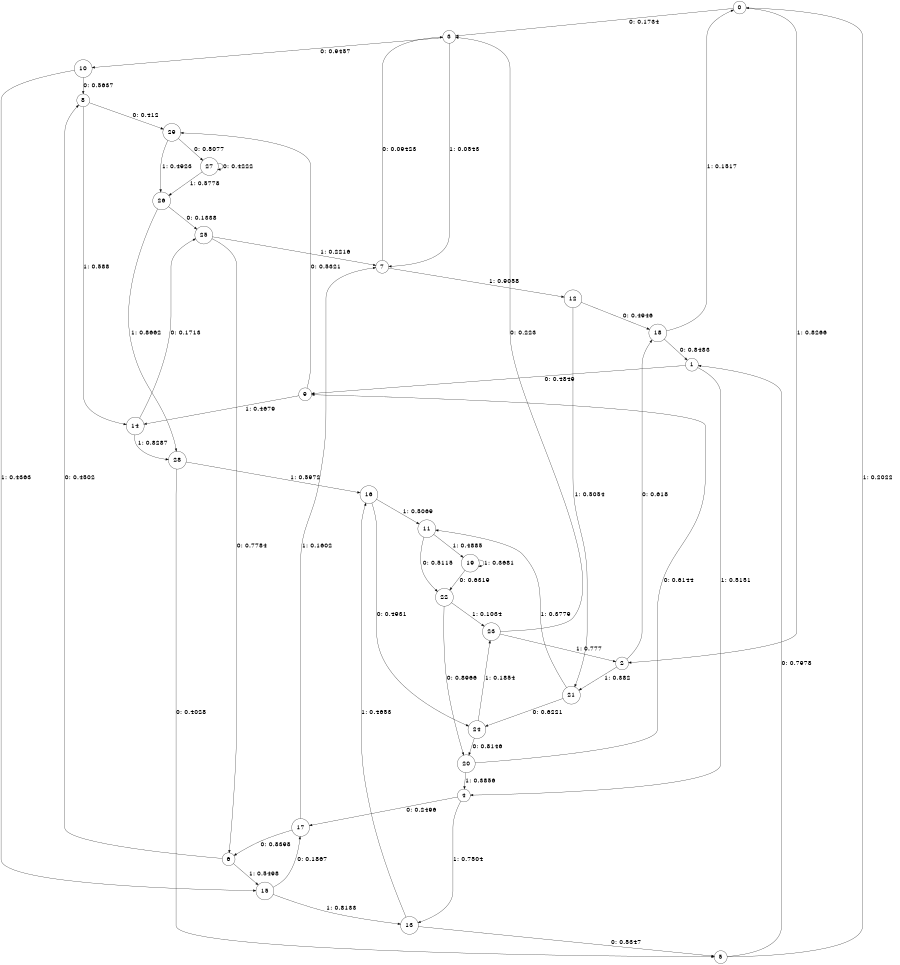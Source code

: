 digraph "ch5randomL5" {
size = "6,8.5";
ratio = "fill";
node [shape = circle];
node [fontsize = 24];
edge [fontsize = 24];
0 -> 3 [label = "0: 0.1734   "];
0 -> 2 [label = "1: 0.8266   "];
1 -> 9 [label = "0: 0.4849   "];
1 -> 4 [label = "1: 0.5151   "];
2 -> 18 [label = "0: 0.618    "];
2 -> 21 [label = "1: 0.382    "];
3 -> 10 [label = "0: 0.9457   "];
3 -> 7 [label = "1: 0.0543   "];
4 -> 17 [label = "0: 0.2496   "];
4 -> 13 [label = "1: 0.7504   "];
5 -> 1 [label = "0: 0.7978   "];
5 -> 0 [label = "1: 0.2022   "];
6 -> 8 [label = "0: 0.4502   "];
6 -> 15 [label = "1: 0.5498   "];
7 -> 3 [label = "0: 0.09423  "];
7 -> 12 [label = "1: 0.9058   "];
8 -> 29 [label = "0: 0.412    "];
8 -> 14 [label = "1: 0.588    "];
9 -> 29 [label = "0: 0.5321   "];
9 -> 14 [label = "1: 0.4679   "];
10 -> 8 [label = "0: 0.5637   "];
10 -> 15 [label = "1: 0.4363   "];
11 -> 22 [label = "0: 0.5115   "];
11 -> 19 [label = "1: 0.4885   "];
12 -> 18 [label = "0: 0.4946   "];
12 -> 21 [label = "1: 0.5054   "];
13 -> 5 [label = "0: 0.5347   "];
13 -> 16 [label = "1: 0.4653   "];
14 -> 25 [label = "0: 0.1713   "];
14 -> 28 [label = "1: 0.8287   "];
15 -> 17 [label = "0: 0.1867   "];
15 -> 13 [label = "1: 0.8133   "];
16 -> 24 [label = "0: 0.4931   "];
16 -> 11 [label = "1: 0.5069   "];
17 -> 6 [label = "0: 0.8398   "];
17 -> 7 [label = "1: 0.1602   "];
18 -> 1 [label = "0: 0.8483   "];
18 -> 0 [label = "1: 0.1517   "];
19 -> 22 [label = "0: 0.6319   "];
19 -> 19 [label = "1: 0.3681   "];
20 -> 9 [label = "0: 0.6144   "];
20 -> 4 [label = "1: 0.3856   "];
21 -> 24 [label = "0: 0.6221   "];
21 -> 11 [label = "1: 0.3779   "];
22 -> 20 [label = "0: 0.8966   "];
22 -> 23 [label = "1: 0.1034   "];
23 -> 3 [label = "0: 0.223    "];
23 -> 2 [label = "1: 0.777    "];
24 -> 20 [label = "0: 0.8146   "];
24 -> 23 [label = "1: 0.1854   "];
25 -> 6 [label = "0: 0.7784   "];
25 -> 7 [label = "1: 0.2216   "];
26 -> 25 [label = "0: 0.1338   "];
26 -> 28 [label = "1: 0.8662   "];
27 -> 27 [label = "0: 0.4222   "];
27 -> 26 [label = "1: 0.5778   "];
28 -> 5 [label = "0: 0.4028   "];
28 -> 16 [label = "1: 0.5972   "];
29 -> 27 [label = "0: 0.5077   "];
29 -> 26 [label = "1: 0.4923   "];
}